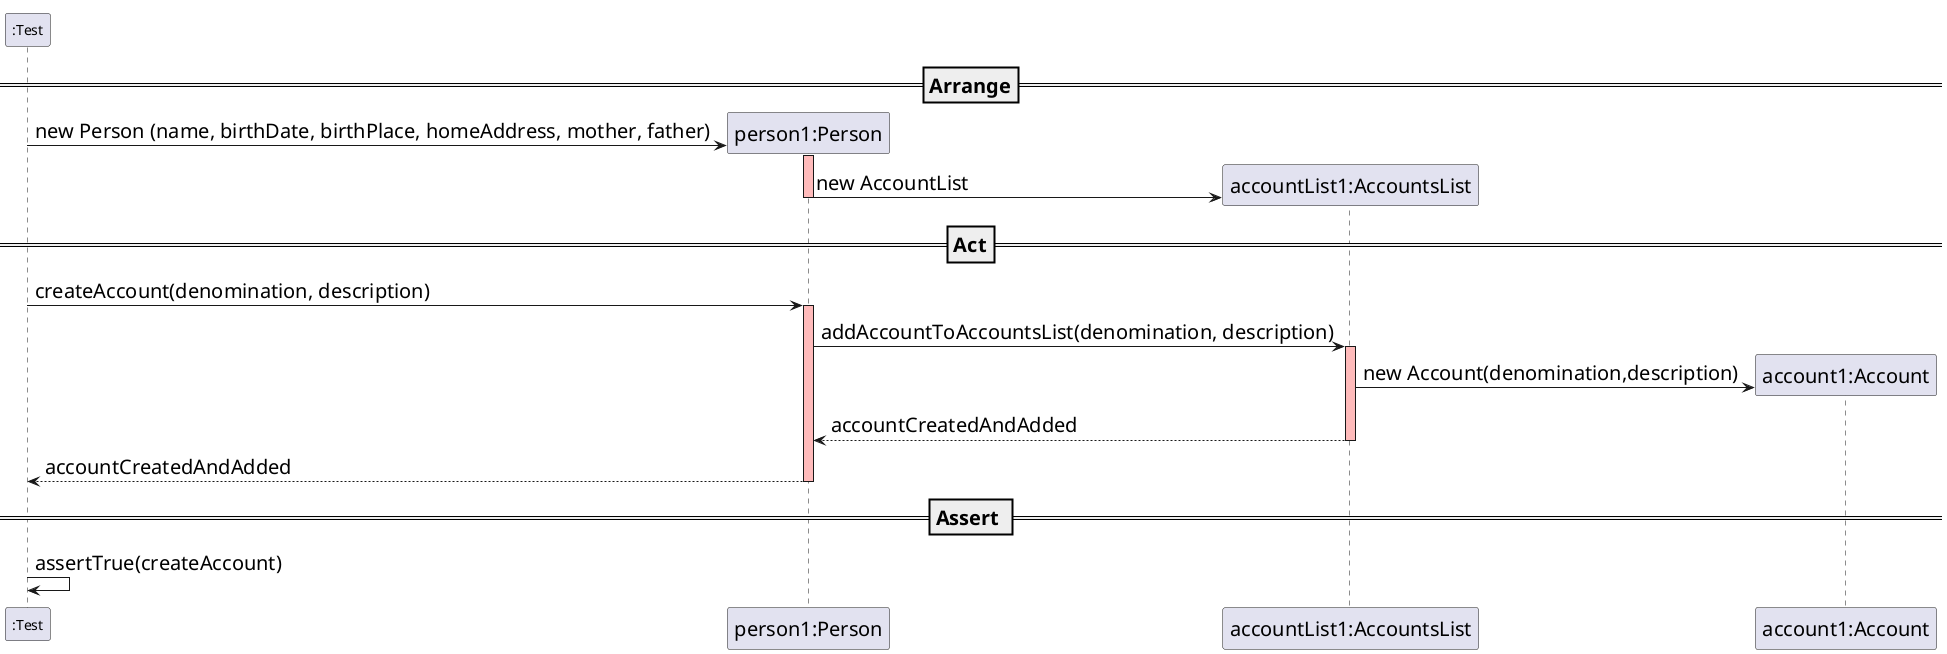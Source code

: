 @startuml
create ":Test"
skinparam DefaultFontSize 20

==Arrange==

create "person1:Person"
":Test" -> "person1:Person" : new Person (name, birthDate, birthPlace, homeAddress, mother, father)
activate "person1:Person" #FFBBBB

create "accountList1:AccountsList"
"person1:Person" -> "accountList1:AccountsList" : new AccountList
deactivate "person1:Person" #FFBBBB


==Act==
":Test" -> "person1:Person" : createAccount(denomination, description)
activate "person1:Person" #FFBBBB

"person1:Person" -> "accountList1:AccountsList" : addAccountToAccountsList(denomination, description)
activate "accountList1:AccountsList" #FFBBBB

create "account1:Account"
"accountList1:AccountsList" -> "account1:Account" : new Account(denomination,description)

"accountList1:AccountsList" --> "person1:Person" : accountCreatedAndAdded
deactivate "accountList1:AccountsList" #FFBBBB

"person1:Person" --> ":Test" : accountCreatedAndAdded
deactivate "person1:Person" #FFBBBB

== Assert ==

":Test" -> ":Test" : assertTrue(createAccount)
@enduml